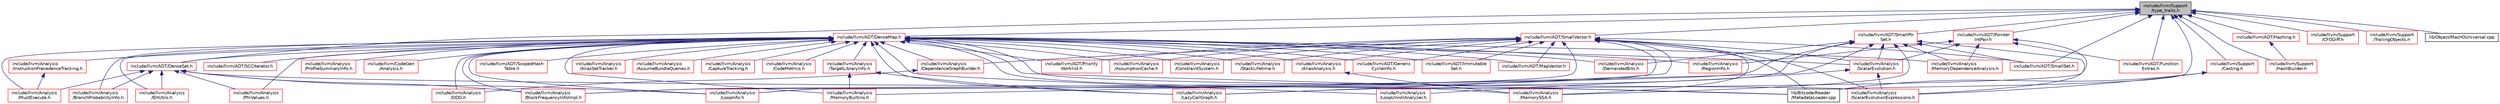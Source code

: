 digraph "include/llvm/Support/type_traits.h"
{
 // LATEX_PDF_SIZE
  bgcolor="transparent";
  edge [fontname="Helvetica",fontsize="10",labelfontname="Helvetica",labelfontsize="10"];
  node [fontname="Helvetica",fontsize="10",shape=record];
  Node1 [label="include/llvm/Support\l/type_traits.h",height=0.2,width=0.4,color="black", fillcolor="grey75", style="filled", fontcolor="black",tooltip=" "];
  Node1 -> Node2 [dir="back",color="midnightblue",fontsize="10",style="solid",fontname="Helvetica"];
  Node2 [label="include/llvm/ADT/DenseMap.h",height=0.2,width=0.4,color="red",URL="$DenseMap_8h.html",tooltip=" "];
  Node2 -> Node3 [dir="back",color="midnightblue",fontsize="10",style="solid",fontname="Helvetica"];
  Node3 [label="include/llvm/ADT/DenseSet.h",height=0.2,width=0.4,color="red",URL="$DenseSet_8h.html",tooltip=" "];
  Node3 -> Node1020 [dir="back",color="midnightblue",fontsize="10",style="solid",fontname="Helvetica"];
  Node1020 [label="include/llvm/Analysis\l/BlockFrequencyInfoImpl.h",height=0.2,width=0.4,color="red",URL="$BlockFrequencyInfoImpl_8h.html",tooltip=" "];
  Node3 -> Node1026 [dir="back",color="midnightblue",fontsize="10",style="solid",fontname="Helvetica"];
  Node1026 [label="include/llvm/Analysis\l/BranchProbabilityInfo.h",height=0.2,width=0.4,color="red",URL="$BranchProbabilityInfo_8h.html",tooltip=" "];
  Node3 -> Node1057 [dir="back",color="midnightblue",fontsize="10",style="solid",fontname="Helvetica"];
  Node1057 [label="include/llvm/Analysis\l/EHUtils.h",height=0.2,width=0.4,color="red",URL="$EHUtils_8h.html",tooltip=" "];
  Node3 -> Node1065 [dir="back",color="midnightblue",fontsize="10",style="solid",fontname="Helvetica"];
  Node1065 [label="include/llvm/Analysis\l/LoopInfo.h",height=0.2,width=0.4,color="red",URL="$LoopInfo_8h.html",tooltip=" "];
  Node3 -> Node1132 [dir="back",color="midnightblue",fontsize="10",style="solid",fontname="Helvetica"];
  Node1132 [label="include/llvm/Analysis\l/MustExecute.h",height=0.2,width=0.4,color="red",URL="$MustExecute_8h.html",tooltip=" "];
  Node3 -> Node75 [dir="back",color="midnightblue",fontsize="10",style="solid",fontname="Helvetica"];
  Node75 [label="include/llvm/Analysis\l/PhiValues.h",height=0.2,width=0.4,color="red",URL="$PhiValues_8h.html",tooltip=" "];
  Node3 -> Node2019 [dir="back",color="midnightblue",fontsize="10",style="solid",fontname="Helvetica"];
  Node2019 [label="lib/Bitcode/Reader\l/MetadataLoader.cpp",height=0.2,width=0.4,color="black",URL="$MetadataLoader_8cpp.html",tooltip=" "];
  Node2 -> Node3064 [dir="back",color="midnightblue",fontsize="10",style="solid",fontname="Helvetica"];
  Node3064 [label="include/llvm/ADT/Generic\lCycleInfo.h",height=0.2,width=0.4,color="red",URL="$GenericCycleInfo_8h.html",tooltip="Find all cycles in a control-flow graph, including irreducible loops."];
  Node2 -> Node3068 [dir="back",color="midnightblue",fontsize="10",style="solid",fontname="Helvetica"];
  Node3068 [label="include/llvm/ADT/Immutable\lSet.h",height=0.2,width=0.4,color="red",URL="$ImmutableSet_8h.html",tooltip=" "];
  Node2 -> Node3070 [dir="back",color="midnightblue",fontsize="10",style="solid",fontname="Helvetica"];
  Node3070 [label="include/llvm/ADT/MapVector.h",height=0.2,width=0.4,color="red",URL="$MapVector_8h.html",tooltip=" "];
  Node2 -> Node3087 [dir="back",color="midnightblue",fontsize="10",style="solid",fontname="Helvetica"];
  Node3087 [label="include/llvm/ADT/Priority\lWorklist.h",height=0.2,width=0.4,color="red",URL="$PriorityWorklist_8h.html",tooltip=" "];
  Node2 -> Node3088 [dir="back",color="midnightblue",fontsize="10",style="solid",fontname="Helvetica"];
  Node3088 [label="include/llvm/ADT/SCCIterator.h",height=0.2,width=0.4,color="red",URL="$SCCIterator_8h.html",tooltip=" "];
  Node2 -> Node3089 [dir="back",color="midnightblue",fontsize="10",style="solid",fontname="Helvetica"];
  Node3089 [label="include/llvm/ADT/ScopedHash\lTable.h",height=0.2,width=0.4,color="red",URL="$ScopedHashTable_8h.html",tooltip=" "];
  Node2 -> Node2332 [dir="back",color="midnightblue",fontsize="10",style="solid",fontname="Helvetica"];
  Node2332 [label="include/llvm/Analysis\l/AliasAnalysis.h",height=0.2,width=0.4,color="red",URL="$AliasAnalysis_8h.html",tooltip=" "];
  Node2332 -> Node1859 [dir="back",color="midnightblue",fontsize="10",style="solid",fontname="Helvetica"];
  Node1859 [label="include/llvm/Analysis\l/MemorySSA.h",height=0.2,width=0.4,color="red",URL="$MemorySSA_8h.html",tooltip=" "];
  Node2 -> Node2342 [dir="back",color="midnightblue",fontsize="10",style="solid",fontname="Helvetica"];
  Node2342 [label="include/llvm/Analysis\l/AliasSetTracker.h",height=0.2,width=0.4,color="red",URL="$AliasSetTracker_8h.html",tooltip=" "];
  Node2 -> Node1978 [dir="back",color="midnightblue",fontsize="10",style="solid",fontname="Helvetica"];
  Node1978 [label="include/llvm/Analysis\l/AssumeBundleQueries.h",height=0.2,width=0.4,color="red",URL="$AssumeBundleQueries_8h.html",tooltip=" "];
  Node2 -> Node2343 [dir="back",color="midnightblue",fontsize="10",style="solid",fontname="Helvetica"];
  Node2343 [label="include/llvm/Analysis\l/AssumptionCache.h",height=0.2,width=0.4,color="red",URL="$AssumptionCache_8h.html",tooltip=" "];
  Node2 -> Node1020 [dir="back",color="midnightblue",fontsize="10",style="solid",fontname="Helvetica"];
  Node2 -> Node1026 [dir="back",color="midnightblue",fontsize="10",style="solid",fontname="Helvetica"];
  Node2 -> Node3090 [dir="back",color="midnightblue",fontsize="10",style="solid",fontname="Helvetica"];
  Node3090 [label="include/llvm/Analysis\l/CaptureTracking.h",height=0.2,width=0.4,color="red",URL="$CaptureTracking_8h.html",tooltip=" "];
  Node2 -> Node3091 [dir="back",color="midnightblue",fontsize="10",style="solid",fontname="Helvetica"];
  Node3091 [label="include/llvm/Analysis\l/CodeMetrics.h",height=0.2,width=0.4,color="red",URL="$CodeMetrics_8h.html",tooltip=" "];
  Node2 -> Node3092 [dir="back",color="midnightblue",fontsize="10",style="solid",fontname="Helvetica"];
  Node3092 [label="include/llvm/Analysis\l/ConstraintSystem.h",height=0.2,width=0.4,color="red",URL="$ConstraintSystem_8h.html",tooltip=" "];
  Node2 -> Node9 [dir="back",color="midnightblue",fontsize="10",style="solid",fontname="Helvetica"];
  Node9 [label="include/llvm/Analysis\l/DDG.h",height=0.2,width=0.4,color="red",URL="$DDG_8h.html",tooltip=" "];
  Node2 -> Node2355 [dir="back",color="midnightblue",fontsize="10",style="solid",fontname="Helvetica"];
  Node2355 [label="include/llvm/Analysis\l/DemandedBits.h",height=0.2,width=0.4,color="red",URL="$DemandedBits_8h.html",tooltip=" "];
  Node2 -> Node3094 [dir="back",color="midnightblue",fontsize="10",style="solid",fontname="Helvetica"];
  Node3094 [label="include/llvm/Analysis\l/DependenceGraphBuilder.h",height=0.2,width=0.4,color="red",URL="$DependenceGraphBuilder_8h.html",tooltip=" "];
  Node3094 -> Node9 [dir="back",color="midnightblue",fontsize="10",style="solid",fontname="Helvetica"];
  Node2 -> Node1057 [dir="back",color="midnightblue",fontsize="10",style="solid",fontname="Helvetica"];
  Node2 -> Node3095 [dir="back",color="midnightblue",fontsize="10",style="solid",fontname="Helvetica"];
  Node3095 [label="include/llvm/Analysis\l/InstructionPrecedenceTracking.h",height=0.2,width=0.4,color="red",URL="$InstructionPrecedenceTracking_8h.html",tooltip=" "];
  Node3095 -> Node1132 [dir="back",color="midnightblue",fontsize="10",style="solid",fontname="Helvetica"];
  Node2 -> Node15 [dir="back",color="midnightblue",fontsize="10",style="solid",fontname="Helvetica"];
  Node15 [label="include/llvm/Analysis\l/LazyCallGraph.h",height=0.2,width=0.4,color="red",URL="$LazyCallGraph_8h.html",tooltip=" "];
  Node2 -> Node1065 [dir="back",color="midnightblue",fontsize="10",style="solid",fontname="Helvetica"];
  Node2 -> Node78 [dir="back",color="midnightblue",fontsize="10",style="solid",fontname="Helvetica"];
  Node78 [label="include/llvm/Analysis\l/LoopUnrollAnalyzer.h",height=0.2,width=0.4,color="red",URL="$LoopUnrollAnalyzer_8h.html",tooltip=" "];
  Node2 -> Node1965 [dir="back",color="midnightblue",fontsize="10",style="solid",fontname="Helvetica"];
  Node1965 [label="include/llvm/Analysis\l/MemoryBuiltins.h",height=0.2,width=0.4,color="red",URL="$MemoryBuiltins_8h.html",tooltip=" "];
  Node2 -> Node2150 [dir="back",color="midnightblue",fontsize="10",style="solid",fontname="Helvetica"];
  Node2150 [label="include/llvm/Analysis\l/MemoryDependenceAnalysis.h",height=0.2,width=0.4,color="red",URL="$MemoryDependenceAnalysis_8h.html",tooltip=" "];
  Node2 -> Node1859 [dir="back",color="midnightblue",fontsize="10",style="solid",fontname="Helvetica"];
  Node2 -> Node1132 [dir="back",color="midnightblue",fontsize="10",style="solid",fontname="Helvetica"];
  Node2 -> Node75 [dir="back",color="midnightblue",fontsize="10",style="solid",fontname="Helvetica"];
  Node2 -> Node2399 [dir="back",color="midnightblue",fontsize="10",style="solid",fontname="Helvetica"];
  Node2399 [label="include/llvm/Analysis\l/ProfileSummaryInfo.h",height=0.2,width=0.4,color="red",URL="$ProfileSummaryInfo_8h.html",tooltip=" "];
  Node2 -> Node1871 [dir="back",color="midnightblue",fontsize="10",style="solid",fontname="Helvetica"];
  Node1871 [label="include/llvm/Analysis\l/RegionInfo.h",height=0.2,width=0.4,color="red",URL="$RegionInfo_8h.html",tooltip=" "];
  Node2 -> Node77 [dir="back",color="midnightblue",fontsize="10",style="solid",fontname="Helvetica"];
  Node77 [label="include/llvm/Analysis\l/ScalarEvolution.h",height=0.2,width=0.4,color="red",URL="$ScalarEvolution_8h.html",tooltip=" "];
  Node77 -> Node78 [dir="back",color="midnightblue",fontsize="10",style="solid",fontname="Helvetica"];
  Node77 -> Node81 [dir="back",color="midnightblue",fontsize="10",style="solid",fontname="Helvetica"];
  Node81 [label="include/llvm/Analysis\l/ScalarEvolutionExpressions.h",height=0.2,width=0.4,color="red",URL="$ScalarEvolutionExpressions_8h.html",tooltip=" "];
  Node2 -> Node81 [dir="back",color="midnightblue",fontsize="10",style="solid",fontname="Helvetica"];
  Node2 -> Node2405 [dir="back",color="midnightblue",fontsize="10",style="solid",fontname="Helvetica"];
  Node2405 [label="include/llvm/Analysis\l/StackLifetime.h",height=0.2,width=0.4,color="red",URL="$StackLifetime_8h.html",tooltip=" "];
  Node2 -> Node2166 [dir="back",color="midnightblue",fontsize="10",style="solid",fontname="Helvetica"];
  Node2166 [label="include/llvm/Analysis\l/TargetLibraryInfo.h",height=0.2,width=0.4,color="red",URL="$TargetLibraryInfo_8h.html",tooltip=" "];
  Node2166 -> Node15 [dir="back",color="midnightblue",fontsize="10",style="solid",fontname="Helvetica"];
  Node2166 -> Node1965 [dir="back",color="midnightblue",fontsize="10",style="solid",fontname="Helvetica"];
  Node2 -> Node1930 [dir="back",color="midnightblue",fontsize="10",style="solid",fontname="Helvetica"];
  Node1930 [label="include/llvm/CodeGen\l/Analysis.h",height=0.2,width=0.4,color="red",URL="$CodeGen_2Analysis_8h.html",tooltip=" "];
  Node2 -> Node2019 [dir="back",color="midnightblue",fontsize="10",style="solid",fontname="Helvetica"];
  Node1 -> Node3 [dir="back",color="midnightblue",fontsize="10",style="solid",fontname="Helvetica"];
  Node1 -> Node3631 [dir="back",color="midnightblue",fontsize="10",style="solid",fontname="Helvetica"];
  Node3631 [label="include/llvm/ADT/Function\lExtras.h",height=0.2,width=0.4,color="red",URL="$FunctionExtras_8h.html",tooltip=" "];
  Node1 -> Node3649 [dir="back",color="midnightblue",fontsize="10",style="solid",fontname="Helvetica"];
  Node3649 [label="include/llvm/ADT/Hashing.h",height=0.2,width=0.4,color="red",URL="$Hashing_8h.html",tooltip=" "];
  Node3649 -> Node4391 [dir="back",color="midnightblue",fontsize="10",style="solid",fontname="Helvetica"];
  Node4391 [label="include/llvm/Support\l/HashBuilder.h",height=0.2,width=0.4,color="red",URL="$HashBuilder_8h.html",tooltip=" "];
  Node1 -> Node4519 [dir="back",color="midnightblue",fontsize="10",style="solid",fontname="Helvetica"];
  Node4519 [label="include/llvm/ADT/Pointer\lIntPair.h",height=0.2,width=0.4,color="red",URL="$PointerIntPair_8h.html",tooltip=" "];
  Node4519 -> Node3631 [dir="back",color="midnightblue",fontsize="10",style="solid",fontname="Helvetica"];
  Node4519 -> Node15 [dir="back",color="midnightblue",fontsize="10",style="solid",fontname="Helvetica"];
  Node4519 -> Node2150 [dir="back",color="midnightblue",fontsize="10",style="solid",fontname="Helvetica"];
  Node4519 -> Node1871 [dir="back",color="midnightblue",fontsize="10",style="solid",fontname="Helvetica"];
  Node4519 -> Node77 [dir="back",color="midnightblue",fontsize="10",style="solid",fontname="Helvetica"];
  Node1 -> Node4533 [dir="back",color="midnightblue",fontsize="10",style="solid",fontname="Helvetica"];
  Node4533 [label="include/llvm/ADT/SmallPtr\lSet.h",height=0.2,width=0.4,color="red",URL="$SmallPtrSet_8h.html",tooltip=" "];
  Node4533 -> Node4458 [dir="back",color="midnightblue",fontsize="10",style="solid",fontname="Helvetica"];
  Node4458 [label="include/llvm/ADT/SmallSet.h",height=0.2,width=0.4,color="red",URL="$SmallSet_8h.html",tooltip=" "];
  Node4533 -> Node1020 [dir="back",color="midnightblue",fontsize="10",style="solid",fontname="Helvetica"];
  Node4533 -> Node2355 [dir="back",color="midnightblue",fontsize="10",style="solid",fontname="Helvetica"];
  Node4533 -> Node1065 [dir="back",color="midnightblue",fontsize="10",style="solid",fontname="Helvetica"];
  Node4533 -> Node1965 [dir="back",color="midnightblue",fontsize="10",style="solid",fontname="Helvetica"];
  Node4533 -> Node2150 [dir="back",color="midnightblue",fontsize="10",style="solid",fontname="Helvetica"];
  Node4533 -> Node1859 [dir="back",color="midnightblue",fontsize="10",style="solid",fontname="Helvetica"];
  Node4533 -> Node77 [dir="back",color="midnightblue",fontsize="10",style="solid",fontname="Helvetica"];
  Node4533 -> Node81 [dir="back",color="midnightblue",fontsize="10",style="solid",fontname="Helvetica"];
  Node1 -> Node4458 [dir="back",color="midnightblue",fontsize="10",style="solid",fontname="Helvetica"];
  Node1 -> Node4542 [dir="back",color="midnightblue",fontsize="10",style="solid",fontname="Helvetica"];
  Node4542 [label="include/llvm/ADT/SmallVector.h",height=0.2,width=0.4,color="red",URL="$SmallVector_8h.html",tooltip=" "];
  Node4542 -> Node3064 [dir="back",color="midnightblue",fontsize="10",style="solid",fontname="Helvetica"];
  Node4542 -> Node3068 [dir="back",color="midnightblue",fontsize="10",style="solid",fontname="Helvetica"];
  Node4542 -> Node3070 [dir="back",color="midnightblue",fontsize="10",style="solid",fontname="Helvetica"];
  Node4542 -> Node3087 [dir="back",color="midnightblue",fontsize="10",style="solid",fontname="Helvetica"];
  Node4542 -> Node4458 [dir="back",color="midnightblue",fontsize="10",style="solid",fontname="Helvetica"];
  Node4542 -> Node2332 [dir="back",color="midnightblue",fontsize="10",style="solid",fontname="Helvetica"];
  Node4542 -> Node2343 [dir="back",color="midnightblue",fontsize="10",style="solid",fontname="Helvetica"];
  Node4542 -> Node1020 [dir="back",color="midnightblue",fontsize="10",style="solid",fontname="Helvetica"];
  Node4542 -> Node3092 [dir="back",color="midnightblue",fontsize="10",style="solid",fontname="Helvetica"];
  Node4542 -> Node3094 [dir="back",color="midnightblue",fontsize="10",style="solid",fontname="Helvetica"];
  Node4542 -> Node15 [dir="back",color="midnightblue",fontsize="10",style="solid",fontname="Helvetica"];
  Node4542 -> Node1065 [dir="back",color="midnightblue",fontsize="10",style="solid",fontname="Helvetica"];
  Node4542 -> Node1859 [dir="back",color="midnightblue",fontsize="10",style="solid",fontname="Helvetica"];
  Node4542 -> Node77 [dir="back",color="midnightblue",fontsize="10",style="solid",fontname="Helvetica"];
  Node4542 -> Node81 [dir="back",color="midnightblue",fontsize="10",style="solid",fontname="Helvetica"];
  Node4542 -> Node2405 [dir="back",color="midnightblue",fontsize="10",style="solid",fontname="Helvetica"];
  Node4542 -> Node2019 [dir="back",color="midnightblue",fontsize="10",style="solid",fontname="Helvetica"];
  Node1 -> Node4626 [dir="back",color="midnightblue",fontsize="10",style="solid",fontname="Helvetica"];
  Node4626 [label="include/llvm/Support\l/Casting.h",height=0.2,width=0.4,color="red",URL="$Casting_8h.html",tooltip=" "];
  Node4626 -> Node81 [dir="back",color="midnightblue",fontsize="10",style="solid",fontname="Helvetica"];
  Node4626 -> Node2019 [dir="back",color="midnightblue",fontsize="10",style="solid",fontname="Helvetica"];
  Node1 -> Node3538 [dir="back",color="midnightblue",fontsize="10",style="solid",fontname="Helvetica"];
  Node3538 [label="include/llvm/Support\l/CFGDiff.h",height=0.2,width=0.4,color="red",URL="$CFGDiff_8h.html",tooltip=" "];
  Node1 -> Node4391 [dir="back",color="midnightblue",fontsize="10",style="solid",fontname="Helvetica"];
  Node1 -> Node4632 [dir="back",color="midnightblue",fontsize="10",style="solid",fontname="Helvetica"];
  Node4632 [label="include/llvm/Support\l/TrailingObjects.h",height=0.2,width=0.4,color="red",URL="$TrailingObjects_8h.html",tooltip=" "];
  Node1 -> Node2019 [dir="back",color="midnightblue",fontsize="10",style="solid",fontname="Helvetica"];
  Node1 -> Node3258 [dir="back",color="midnightblue",fontsize="10",style="solid",fontname="Helvetica"];
  Node3258 [label="lib/Object/MachOUniversal.cpp",height=0.2,width=0.4,color="black",URL="$MachOUniversal_8cpp.html",tooltip=" "];
}
